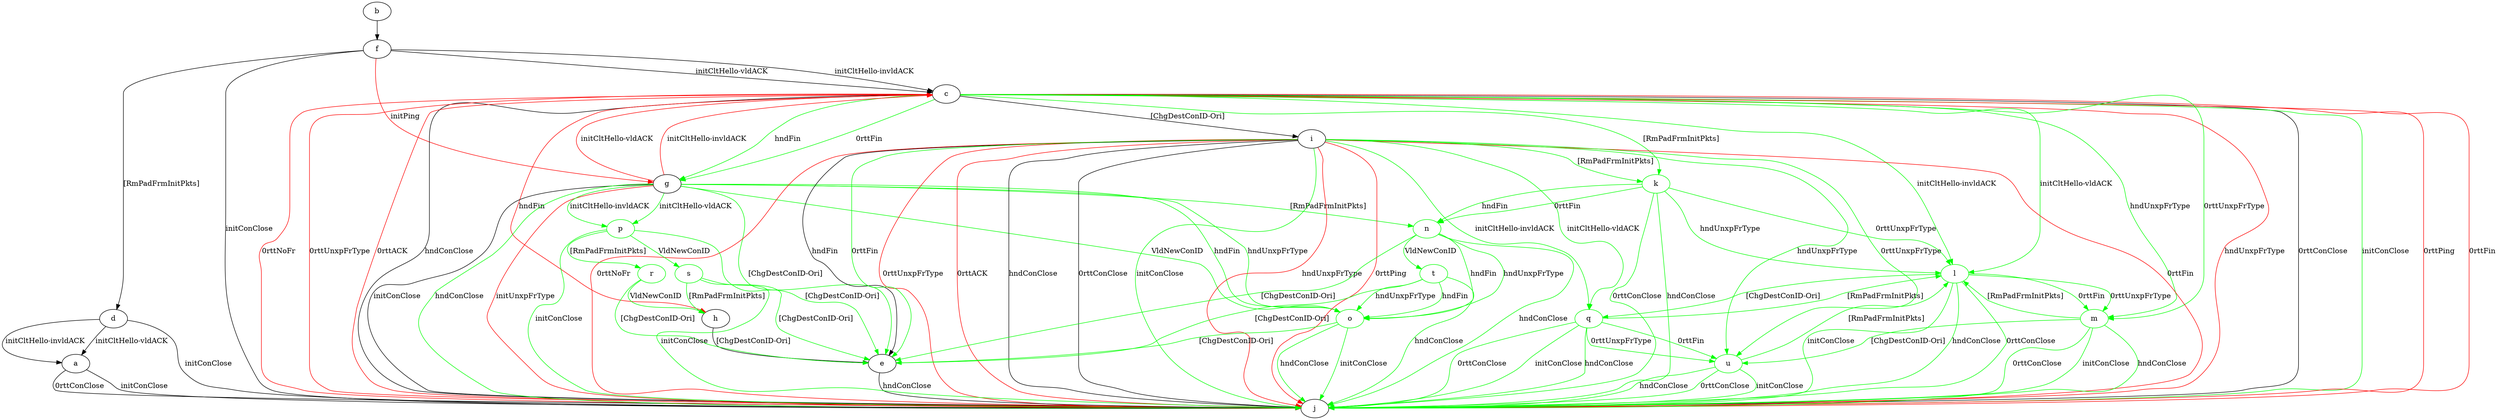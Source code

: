 digraph "" {
	a -> j	[key=0,
		label="initConClose "];
	a -> j	[key=1,
		label="0rttConClose "];
	b -> f	[key=0];
	c -> g	[key=0,
		color=green,
		label="hndFin "];
	c -> g	[key=1,
		color=green,
		label="0rttFin "];
	c -> h	[key=0,
		color=red,
		label="hndFin "];
	c -> i	[key=0,
		label="[ChgDestConID-Ori] "];
	c -> j	[key=0,
		label="hndConClose "];
	c -> j	[key=1,
		label="0rttConClose "];
	c -> j	[key=2,
		color=green,
		label="initConClose "];
	c -> j	[key=3,
		color=red,
		label="hndUnxpFrType "];
	c -> j	[key=4,
		color=red,
		label="0rttPing "];
	c -> j	[key=5,
		color=red,
		label="0rttFin "];
	c -> j	[key=6,
		color=red,
		label="0rttNoFr "];
	c -> j	[key=7,
		color=red,
		label="0rttUnxpFrType "];
	c -> j	[key=8,
		color=red,
		label="0rttACK "];
	k	[color=green];
	c -> k	[key=0,
		color=green,
		label="[RmPadFrmInitPkts] "];
	l	[color=green];
	c -> l	[key=0,
		color=green,
		label="initCltHello-vldACK "];
	c -> l	[key=1,
		color=green,
		label="initCltHello-invldACK "];
	m	[color=green];
	c -> m	[key=0,
		color=green,
		label="hndUnxpFrType "];
	c -> m	[key=1,
		color=green,
		label="0rttUnxpFrType "];
	d -> a	[key=0,
		label="initCltHello-vldACK "];
	d -> a	[key=1,
		label="initCltHello-invldACK "];
	d -> j	[key=0,
		label="initConClose "];
	e -> j	[key=0,
		label="hndConClose "];
	f -> c	[key=0,
		label="initCltHello-vldACK "];
	f -> c	[key=1,
		label="initCltHello-invldACK "];
	f -> d	[key=0,
		label="[RmPadFrmInitPkts] "];
	f -> g	[key=0,
		color=red,
		label="initPing "];
	f -> j	[key=0,
		label="initConClose "];
	g -> c	[key=0,
		color=red,
		label="initCltHello-vldACK "];
	g -> c	[key=1,
		color=red,
		label="initCltHello-invldACK "];
	g -> e	[key=0,
		color=green,
		label="[ChgDestConID-Ori] "];
	g -> j	[key=0,
		label="initConClose "];
	g -> j	[key=1,
		color=green,
		label="hndConClose "];
	g -> j	[key=2,
		color=red,
		label="initUnxpFrType "];
	n	[color=green];
	g -> n	[key=0,
		color=green,
		label="[RmPadFrmInitPkts] "];
	o	[color=green];
	g -> o	[key=0,
		color=green,
		label="hndFin "];
	g -> o	[key=1,
		color=green,
		label="hndUnxpFrType "];
	g -> o	[key=2,
		color=green,
		label="VldNewConID "];
	p	[color=green];
	g -> p	[key=0,
		color=green,
		label="initCltHello-vldACK "];
	g -> p	[key=1,
		color=green,
		label="initCltHello-invldACK "];
	h -> e	[key=0,
		label="[ChgDestConID-Ori] "];
	i -> e	[key=0,
		label="hndFin "];
	i -> e	[key=1,
		color=green,
		label="0rttFin "];
	i -> j	[key=0,
		label="hndConClose "];
	i -> j	[key=1,
		label="0rttConClose "];
	i -> j	[key=2,
		color=green,
		label="initConClose "];
	i -> j	[key=3,
		color=red,
		label="hndUnxpFrType "];
	i -> j	[key=4,
		color=red,
		label="0rttPing "];
	i -> j	[key=5,
		color=red,
		label="0rttFin "];
	i -> j	[key=6,
		color=red,
		label="0rttNoFr "];
	i -> j	[key=7,
		color=red,
		label="0rttUnxpFrType "];
	i -> j	[key=8,
		color=red,
		label="0rttACK "];
	i -> k	[key=0,
		color=green,
		label="[RmPadFrmInitPkts] "];
	q	[color=green];
	i -> q	[key=0,
		color=green,
		label="initCltHello-vldACK "];
	i -> q	[key=1,
		color=green,
		label="initCltHello-invldACK "];
	u	[color=green];
	i -> u	[key=0,
		color=green,
		label="hndUnxpFrType "];
	i -> u	[key=1,
		color=green,
		label="0rttUnxpFrType "];
	k -> j	[key=0,
		color=green,
		label="hndConClose "];
	k -> j	[key=1,
		color=green,
		label="0rttConClose "];
	k -> l	[key=0,
		color=green,
		label="hndUnxpFrType "];
	k -> l	[key=1,
		color=green,
		label="0rttUnxpFrType "];
	k -> n	[key=0,
		color=green,
		label="hndFin "];
	k -> n	[key=1,
		color=green,
		label="0rttFin "];
	l -> j	[key=0,
		color=green,
		label="initConClose "];
	l -> j	[key=1,
		color=green,
		label="hndConClose "];
	l -> j	[key=2,
		color=green,
		label="0rttConClose "];
	l -> m	[key=0,
		color=green,
		label="0rttFin "];
	l -> m	[key=1,
		color=green,
		label="0rttUnxpFrType "];
	l -> q	[key=0,
		color=green,
		label="[ChgDestConID-Ori] "];
	m -> j	[key=0,
		color=green,
		label="initConClose "];
	m -> j	[key=1,
		color=green,
		label="hndConClose "];
	m -> j	[key=2,
		color=green,
		label="0rttConClose "];
	m -> l	[key=0,
		color=green,
		label="[RmPadFrmInitPkts] "];
	m -> u	[key=0,
		color=green,
		label="[ChgDestConID-Ori] "];
	n -> e	[key=0,
		color=green,
		label="[ChgDestConID-Ori] "];
	n -> j	[key=0,
		color=green,
		label="hndConClose "];
	n -> o	[key=0,
		color=green,
		label="hndFin "];
	n -> o	[key=1,
		color=green,
		label="hndUnxpFrType "];
	t	[color=green];
	n -> t	[key=0,
		color=green,
		label="VldNewConID "];
	o -> e	[key=0,
		color=green,
		label="[ChgDestConID-Ori] "];
	o -> j	[key=0,
		color=green,
		label="initConClose "];
	o -> j	[key=1,
		color=green,
		label="hndConClose "];
	p -> e	[key=0,
		color=green,
		label="[ChgDestConID-Ori] "];
	p -> j	[key=0,
		color=green,
		label="initConClose "];
	r	[color=green];
	p -> r	[key=0,
		color=green,
		label="[RmPadFrmInitPkts] "];
	s	[color=green];
	p -> s	[key=0,
		color=green,
		label="VldNewConID "];
	q -> j	[key=0,
		color=green,
		label="initConClose "];
	q -> j	[key=1,
		color=green,
		label="hndConClose "];
	q -> j	[key=2,
		color=green,
		label="0rttConClose "];
	q -> l	[key=0,
		color=green,
		label="[RmPadFrmInitPkts] "];
	q -> u	[key=0,
		color=green,
		label="0rttFin "];
	q -> u	[key=1,
		color=green,
		label="0rttUnxpFrType "];
	r -> e	[key=0,
		color=green,
		label="[ChgDestConID-Ori] "];
	r -> h	[key=0,
		color=green,
		label="VldNewConID "];
	s -> e	[key=0,
		color=green,
		label="[ChgDestConID-Ori] "];
	s -> h	[key=0,
		color=green,
		label="[RmPadFrmInitPkts] "];
	s -> j	[key=0,
		color=green,
		label="initConClose "];
	t -> e	[key=0,
		color=green,
		label="[ChgDestConID-Ori] "];
	t -> j	[key=0,
		color=green,
		label="hndConClose "];
	t -> o	[key=0,
		color=green,
		label="hndFin "];
	t -> o	[key=1,
		color=green,
		label="hndUnxpFrType "];
	u -> j	[key=0,
		color=green,
		label="initConClose "];
	u -> j	[key=1,
		color=green,
		label="hndConClose "];
	u -> j	[key=2,
		color=green,
		label="0rttConClose "];
	u -> l	[key=0,
		color=green,
		label="[RmPadFrmInitPkts] "];
}

